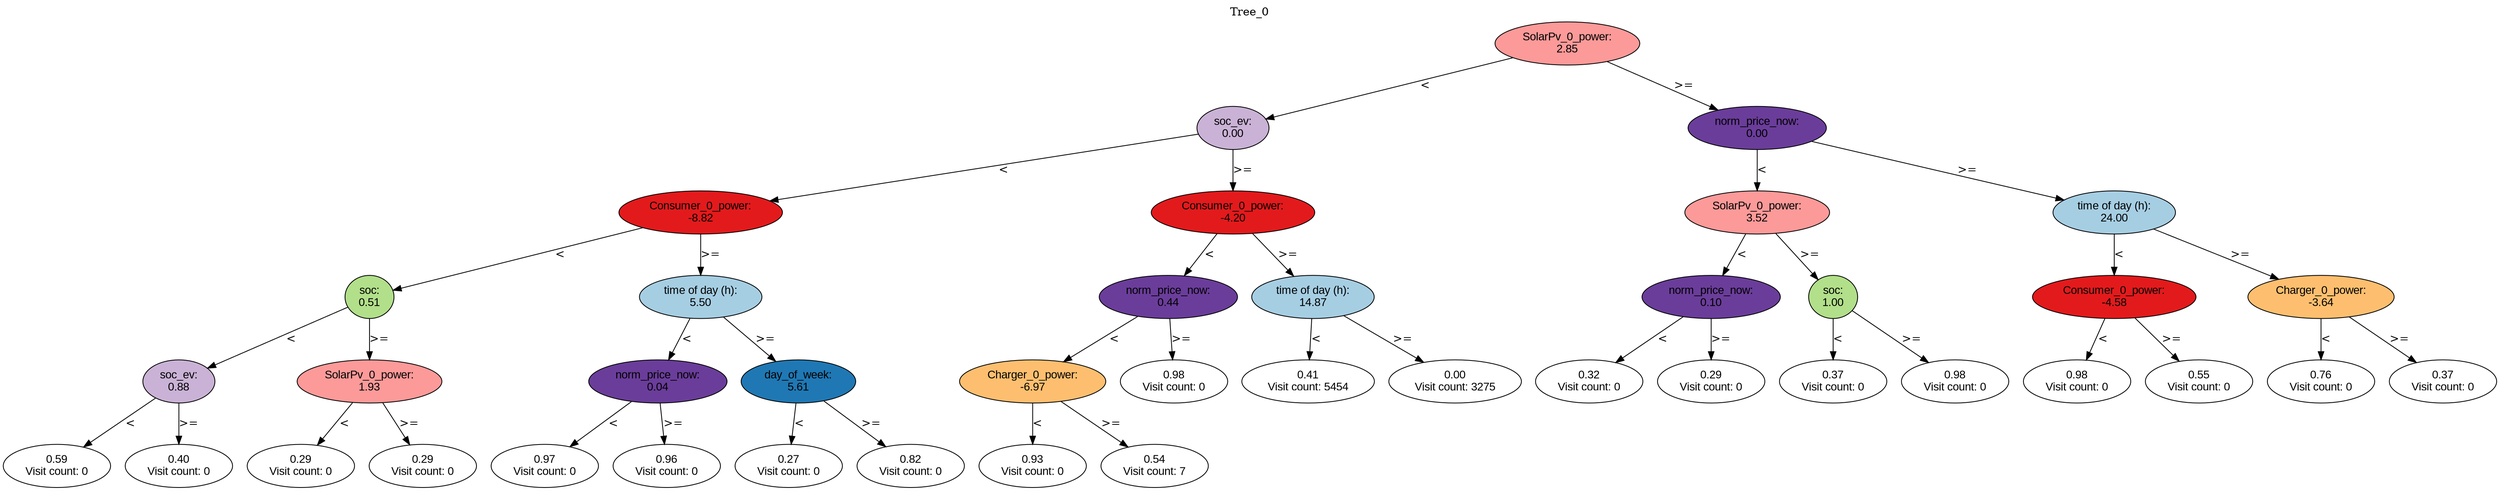 digraph BST {
    node [fontname="Arial" style=filled colorscheme=paired12];
    0 [ label = "SolarPv_0_power:
2.85" fillcolor=5];
    1 [ label = "soc_ev:
0.00" fillcolor=9];
    2 [ label = "Consumer_0_power:
-8.82" fillcolor=6];
    3 [ label = "soc:
0.51" fillcolor=3];
    4 [ label = "soc_ev:
0.88" fillcolor=9];
    5 [ label = "0.59
Visit count: 0" fillcolor=white];
    6 [ label = "0.40
Visit count: 0" fillcolor=white];
    7 [ label = "SolarPv_0_power:
1.93" fillcolor=5];
    8 [ label = "0.29
Visit count: 0" fillcolor=white];
    9 [ label = "0.29
Visit count: 0" fillcolor=white];
    10 [ label = "time of day (h):
5.50" fillcolor=1];
    11 [ label = "norm_price_now:
0.04" fillcolor=10];
    12 [ label = "0.97
Visit count: 0" fillcolor=white];
    13 [ label = "0.96
Visit count: 0" fillcolor=white];
    14 [ label = "day_of_week:
5.61" fillcolor=2];
    15 [ label = "0.27
Visit count: 0" fillcolor=white];
    16 [ label = "0.82
Visit count: 0" fillcolor=white];
    17 [ label = "Consumer_0_power:
-4.20" fillcolor=6];
    18 [ label = "norm_price_now:
0.44" fillcolor=10];
    19 [ label = "Charger_0_power:
-6.97" fillcolor=7];
    20 [ label = "0.93
Visit count: 0" fillcolor=white];
    21 [ label = "0.54
Visit count: 7" fillcolor=white];
    22 [ label = "0.98
Visit count: 0" fillcolor=white];
    23 [ label = "time of day (h):
14.87" fillcolor=1];
    24 [ label = "0.41
Visit count: 5454" fillcolor=white];
    25 [ label = "0.00
Visit count: 3275" fillcolor=white];
    26 [ label = "norm_price_now:
0.00" fillcolor=10];
    27 [ label = "SolarPv_0_power:
3.52" fillcolor=5];
    28 [ label = "norm_price_now:
0.10" fillcolor=10];
    29 [ label = "0.32
Visit count: 0" fillcolor=white];
    30 [ label = "0.29
Visit count: 0" fillcolor=white];
    31 [ label = "soc:
1.00" fillcolor=3];
    32 [ label = "0.37
Visit count: 0" fillcolor=white];
    33 [ label = "0.98
Visit count: 0" fillcolor=white];
    34 [ label = "time of day (h):
24.00" fillcolor=1];
    35 [ label = "Consumer_0_power:
-4.58" fillcolor=6];
    36 [ label = "0.98
Visit count: 0" fillcolor=white];
    37 [ label = "0.55
Visit count: 0" fillcolor=white];
    38 [ label = "Charger_0_power:
-3.64" fillcolor=7];
    39 [ label = "0.76
Visit count: 0" fillcolor=white];
    40 [ label = "0.37
Visit count: 0" fillcolor=white];

    0  -> 1[ label = "<"];
    0  -> 26[ label = ">="];
    1  -> 2[ label = "<"];
    1  -> 17[ label = ">="];
    2  -> 3[ label = "<"];
    2  -> 10[ label = ">="];
    3  -> 4[ label = "<"];
    3  -> 7[ label = ">="];
    4  -> 5[ label = "<"];
    4  -> 6[ label = ">="];
    7  -> 8[ label = "<"];
    7  -> 9[ label = ">="];
    10  -> 11[ label = "<"];
    10  -> 14[ label = ">="];
    11  -> 12[ label = "<"];
    11  -> 13[ label = ">="];
    14  -> 15[ label = "<"];
    14  -> 16[ label = ">="];
    17  -> 18[ label = "<"];
    17  -> 23[ label = ">="];
    18  -> 19[ label = "<"];
    18  -> 22[ label = ">="];
    19  -> 20[ label = "<"];
    19  -> 21[ label = ">="];
    23  -> 24[ label = "<"];
    23  -> 25[ label = ">="];
    26  -> 27[ label = "<"];
    26  -> 34[ label = ">="];
    27  -> 28[ label = "<"];
    27  -> 31[ label = ">="];
    28  -> 29[ label = "<"];
    28  -> 30[ label = ">="];
    31  -> 32[ label = "<"];
    31  -> 33[ label = ">="];
    34  -> 35[ label = "<"];
    34  -> 38[ label = ">="];
    35  -> 36[ label = "<"];
    35  -> 37[ label = ">="];
    38  -> 39[ label = "<"];
    38  -> 40[ label = ">="];

    labelloc="t";
    label="Tree_0";
}